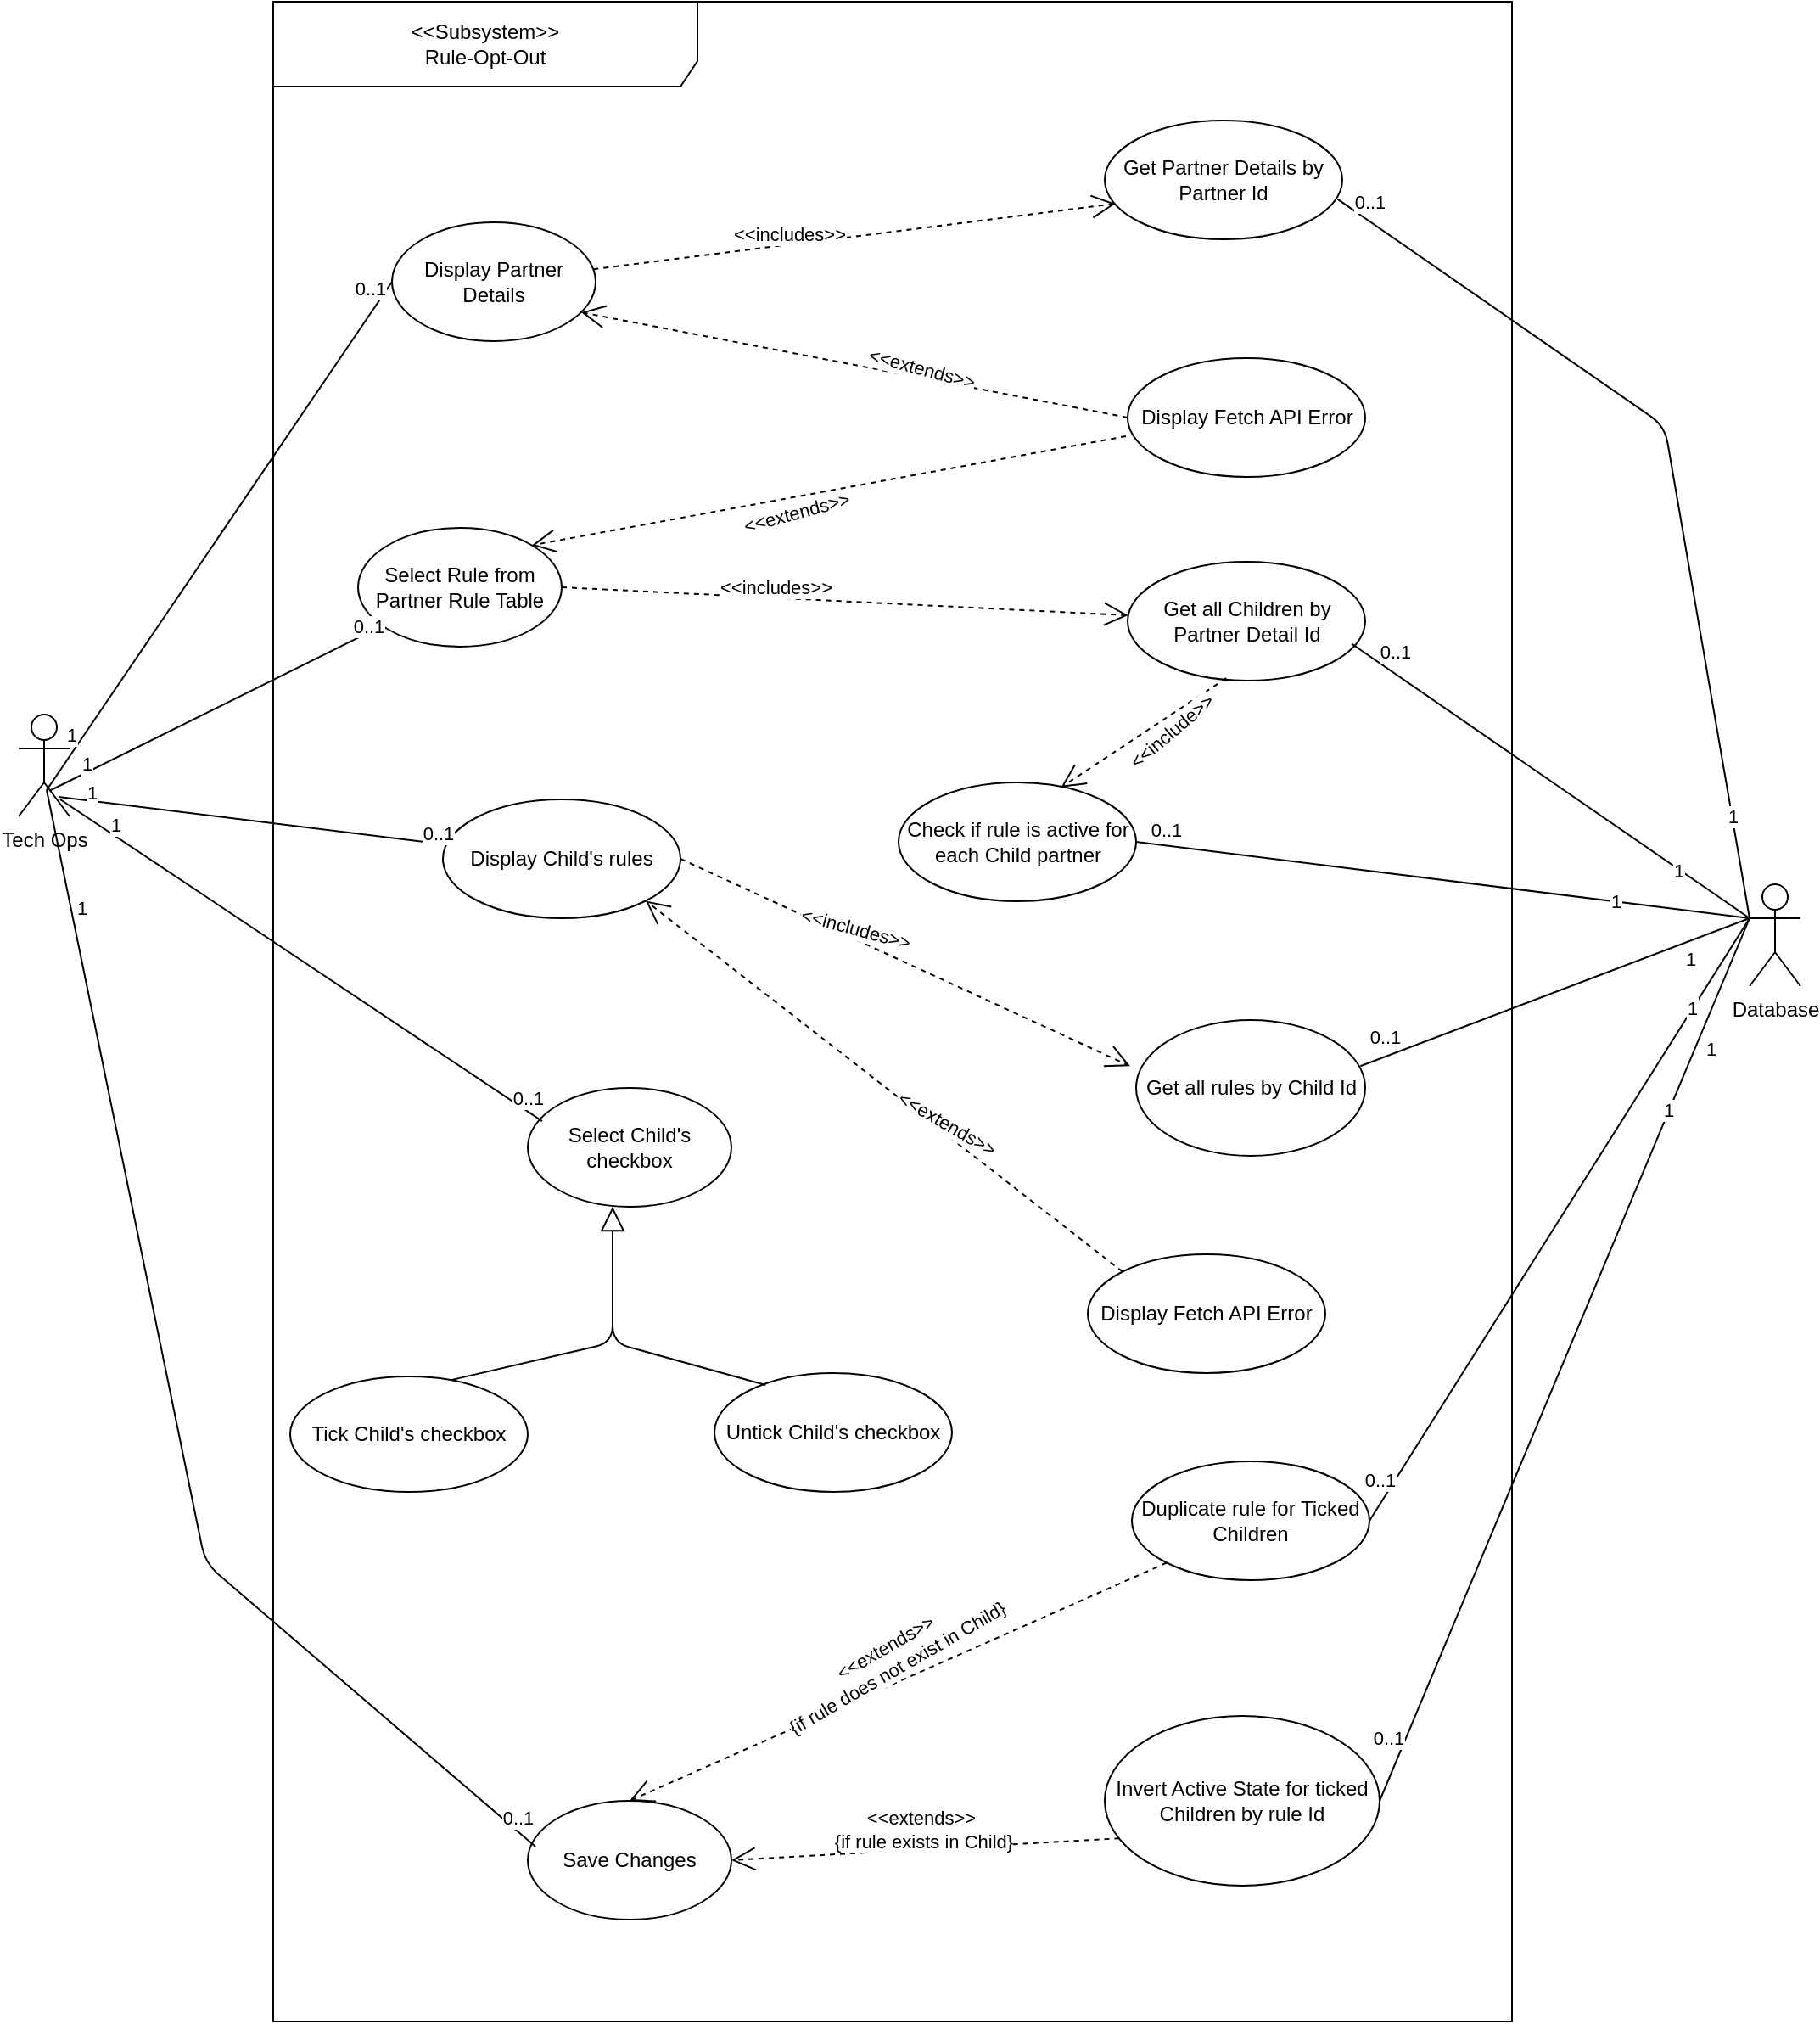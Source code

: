 <mxfile version="13.8.8" type="github">
  <diagram id="Y8OE2I2hK1Na6KAGc6tf" name="Page-1">
    <mxGraphModel dx="2524" dy="609" grid="1" gridSize="10" guides="1" tooltips="1" connect="1" arrows="1" fold="1" page="1" pageScale="1" pageWidth="1654" pageHeight="2336" math="0" shadow="0">
      <root>
        <mxCell id="0" />
        <mxCell id="1" parent="0" />
        <mxCell id="AAG1h3JBsHE02cxiQFRj-1" value="&amp;lt;&amp;lt;Subsystem&amp;gt;&amp;gt;&lt;br&gt;Rule-Opt-Out" style="shape=umlFrame;whiteSpace=wrap;html=1;width=250;height=50;" parent="1" vertex="1">
          <mxGeometry x="-1200" y="360" width="730" height="1190" as="geometry" />
        </mxCell>
        <mxCell id="AAG1h3JBsHE02cxiQFRj-2" value="Tech Ops" style="shape=umlActor;verticalLabelPosition=bottom;verticalAlign=top;html=1;" parent="1" vertex="1">
          <mxGeometry x="-1350" y="780" width="30" height="60" as="geometry" />
        </mxCell>
        <mxCell id="AAG1h3JBsHE02cxiQFRj-3" value="Display Partner Details" style="ellipse;whiteSpace=wrap;html=1;" parent="1" vertex="1">
          <mxGeometry x="-1130" y="490" width="120" height="70" as="geometry" />
        </mxCell>
        <mxCell id="AAG1h3JBsHE02cxiQFRj-4" value="Get Partner Details by Partner Id" style="ellipse;whiteSpace=wrap;html=1;" parent="1" vertex="1">
          <mxGeometry x="-710" y="430" width="140" height="70" as="geometry" />
        </mxCell>
        <mxCell id="AAG1h3JBsHE02cxiQFRj-6" value="Select Rule from Partner Rule Table" style="ellipse;whiteSpace=wrap;html=1;" parent="1" vertex="1">
          <mxGeometry x="-1150" y="670" width="120" height="70" as="geometry" />
        </mxCell>
        <mxCell id="AAG1h3JBsHE02cxiQFRj-7" value="Get all Children by Partner Detail Id" style="ellipse;whiteSpace=wrap;html=1;" parent="1" vertex="1">
          <mxGeometry x="-696.5" y="690" width="140" height="70" as="geometry" />
        </mxCell>
        <mxCell id="AAG1h3JBsHE02cxiQFRj-8" value="Display Child&#39;s rules" style="ellipse;whiteSpace=wrap;html=1;" parent="1" vertex="1">
          <mxGeometry x="-1100" y="830" width="140" height="70" as="geometry" />
        </mxCell>
        <mxCell id="AAG1h3JBsHE02cxiQFRj-9" value="Check if rule is active for each Child partner" style="ellipse;whiteSpace=wrap;html=1;" parent="1" vertex="1">
          <mxGeometry x="-831.5" y="820" width="140" height="70" as="geometry" />
        </mxCell>
        <mxCell id="AAG1h3JBsHE02cxiQFRj-11" value="Select Child&#39;s checkbox" style="ellipse;whiteSpace=wrap;html=1;" parent="1" vertex="1">
          <mxGeometry x="-1050" y="1000" width="120" height="70" as="geometry" />
        </mxCell>
        <mxCell id="AAG1h3JBsHE02cxiQFRj-12" value="Save Changes" style="ellipse;whiteSpace=wrap;html=1;" parent="1" vertex="1">
          <mxGeometry x="-1050" y="1420" width="120" height="70" as="geometry" />
        </mxCell>
        <mxCell id="AAG1h3JBsHE02cxiQFRj-13" value="Invert Active State for ticked Children by rule Id" style="ellipse;whiteSpace=wrap;html=1;" parent="1" vertex="1">
          <mxGeometry x="-710" y="1370" width="162" height="100" as="geometry" />
        </mxCell>
        <mxCell id="f0wVNXhXmvdFokiBNhzK-1" value="Database" style="shape=umlActor;verticalLabelPosition=bottom;verticalAlign=top;html=1;" parent="1" vertex="1">
          <mxGeometry x="-330" y="880" width="30" height="60" as="geometry" />
        </mxCell>
        <mxCell id="f0wVNXhXmvdFokiBNhzK-7" value="" style="endArrow=none;endFill=0;endSize=12;html=1;entryX=0;entryY=0.5;entryDx=0;entryDy=0;exitX=0.55;exitY=0.742;exitDx=0;exitDy=0;exitPerimeter=0;" parent="1" source="AAG1h3JBsHE02cxiQFRj-2" target="AAG1h3JBsHE02cxiQFRj-3" edge="1">
          <mxGeometry width="160" relative="1" as="geometry">
            <mxPoint x="-1250" y="664.5" as="sourcePoint" />
            <mxPoint x="-1090" y="664.5" as="targetPoint" />
          </mxGeometry>
        </mxCell>
        <mxCell id="cYjm4WS57ZkfU_0M4LS9-13" value="1" style="edgeLabel;html=1;align=center;verticalAlign=middle;resizable=0;points=[];" vertex="1" connectable="0" parent="f0wVNXhXmvdFokiBNhzK-7">
          <mxGeometry x="-0.808" y="7" relative="1" as="geometry">
            <mxPoint as="offset" />
          </mxGeometry>
        </mxCell>
        <mxCell id="cYjm4WS57ZkfU_0M4LS9-18" value="0..1" style="edgeLabel;html=1;align=center;verticalAlign=middle;resizable=0;points=[];" vertex="1" connectable="0" parent="f0wVNXhXmvdFokiBNhzK-7">
          <mxGeometry x="0.939" y="9" relative="1" as="geometry">
            <mxPoint as="offset" />
          </mxGeometry>
        </mxCell>
        <mxCell id="f0wVNXhXmvdFokiBNhzK-8" value="" style="endArrow=none;endFill=0;endSize=12;html=1;exitX=0.6;exitY=0.75;exitDx=0;exitDy=0;exitPerimeter=0;" parent="1" source="AAG1h3JBsHE02cxiQFRj-2" target="AAG1h3JBsHE02cxiQFRj-6" edge="1">
          <mxGeometry width="160" relative="1" as="geometry">
            <mxPoint x="-1240" y="660" as="sourcePoint" />
            <mxPoint x="-1070" y="535" as="targetPoint" />
          </mxGeometry>
        </mxCell>
        <mxCell id="cYjm4WS57ZkfU_0M4LS9-14" value="1" style="edgeLabel;html=1;align=center;verticalAlign=middle;resizable=0;points=[];" vertex="1" connectable="0" parent="f0wVNXhXmvdFokiBNhzK-8">
          <mxGeometry x="-0.756" y="5" relative="1" as="geometry">
            <mxPoint as="offset" />
          </mxGeometry>
        </mxCell>
        <mxCell id="cYjm4WS57ZkfU_0M4LS9-26" value="0..1" style="edgeLabel;html=1;align=center;verticalAlign=middle;resizable=0;points=[];" vertex="1" connectable="0" parent="f0wVNXhXmvdFokiBNhzK-8">
          <mxGeometry x="0.924" y="4" relative="1" as="geometry">
            <mxPoint as="offset" />
          </mxGeometry>
        </mxCell>
        <mxCell id="f0wVNXhXmvdFokiBNhzK-9" value="" style="endArrow=none;endFill=0;endSize=12;html=1;exitX=0.783;exitY=0.808;exitDx=0;exitDy=0;exitPerimeter=0;" parent="1" source="AAG1h3JBsHE02cxiQFRj-2" target="AAG1h3JBsHE02cxiQFRj-8" edge="1">
          <mxGeometry width="160" relative="1" as="geometry">
            <mxPoint x="-1250" y="670" as="sourcePoint" />
            <mxPoint x="-1049.33" y="829.784" as="targetPoint" />
          </mxGeometry>
        </mxCell>
        <mxCell id="cYjm4WS57ZkfU_0M4LS9-15" value="1" style="edgeLabel;html=1;align=center;verticalAlign=middle;resizable=0;points=[];" vertex="1" connectable="0" parent="f0wVNXhXmvdFokiBNhzK-9">
          <mxGeometry x="-0.834" y="5" relative="1" as="geometry">
            <mxPoint as="offset" />
          </mxGeometry>
        </mxCell>
        <mxCell id="cYjm4WS57ZkfU_0M4LS9-25" value="0..1" style="edgeLabel;html=1;align=center;verticalAlign=middle;resizable=0;points=[];" vertex="1" connectable="0" parent="f0wVNXhXmvdFokiBNhzK-9">
          <mxGeometry x="0.948" y="6" relative="1" as="geometry">
            <mxPoint as="offset" />
          </mxGeometry>
        </mxCell>
        <mxCell id="f0wVNXhXmvdFokiBNhzK-10" value="" style="endArrow=none;endFill=0;endSize=12;html=1;entryX=0.071;entryY=0.279;entryDx=0;entryDy=0;entryPerimeter=0;exitX=0.817;exitY=0.833;exitDx=0;exitDy=0;exitPerimeter=0;" parent="1" source="AAG1h3JBsHE02cxiQFRj-2" target="AAG1h3JBsHE02cxiQFRj-11" edge="1">
          <mxGeometry width="160" relative="1" as="geometry">
            <mxPoint x="-1250" y="680" as="sourcePoint" />
            <mxPoint x="-1050" y="555" as="targetPoint" />
          </mxGeometry>
        </mxCell>
        <mxCell id="cYjm4WS57ZkfU_0M4LS9-16" value="1" style="edgeLabel;html=1;align=center;verticalAlign=middle;resizable=0;points=[];" vertex="1" connectable="0" parent="f0wVNXhXmvdFokiBNhzK-10">
          <mxGeometry x="-0.794" y="6" relative="1" as="geometry">
            <mxPoint as="offset" />
          </mxGeometry>
        </mxCell>
        <mxCell id="cYjm4WS57ZkfU_0M4LS9-24" value="0..1" style="edgeLabel;html=1;align=center;verticalAlign=middle;resizable=0;points=[];" vertex="1" connectable="0" parent="f0wVNXhXmvdFokiBNhzK-10">
          <mxGeometry x="0.911" y="6" relative="1" as="geometry">
            <mxPoint as="offset" />
          </mxGeometry>
        </mxCell>
        <mxCell id="f0wVNXhXmvdFokiBNhzK-11" value="" style="endArrow=none;endFill=0;endSize=12;html=1;entryX=0.038;entryY=0.386;entryDx=0;entryDy=0;entryPerimeter=0;exitX=0.55;exitY=0.742;exitDx=0;exitDy=0;exitPerimeter=0;" parent="1" source="AAG1h3JBsHE02cxiQFRj-2" target="AAG1h3JBsHE02cxiQFRj-12" edge="1">
          <mxGeometry width="160" relative="1" as="geometry">
            <mxPoint x="-1290" y="800" as="sourcePoint" />
            <mxPoint x="-1090" y="970" as="targetPoint" />
            <Array as="points">
              <mxPoint x="-1240" y="1280" />
            </Array>
          </mxGeometry>
        </mxCell>
        <mxCell id="cYjm4WS57ZkfU_0M4LS9-17" value="1" style="edgeLabel;html=1;align=center;verticalAlign=middle;resizable=0;points=[];" vertex="1" connectable="0" parent="f0wVNXhXmvdFokiBNhzK-11">
          <mxGeometry x="-0.802" y="6" relative="1" as="geometry">
            <mxPoint as="offset" />
          </mxGeometry>
        </mxCell>
        <mxCell id="cYjm4WS57ZkfU_0M4LS9-23" value="0..1" style="edgeLabel;html=1;align=center;verticalAlign=middle;resizable=0;points=[];" vertex="1" connectable="0" parent="f0wVNXhXmvdFokiBNhzK-11">
          <mxGeometry x="0.943" y="7" relative="1" as="geometry">
            <mxPoint y="1" as="offset" />
          </mxGeometry>
        </mxCell>
        <mxCell id="f0wVNXhXmvdFokiBNhzK-13" value="" style="endArrow=open;endFill=1;endSize=12;html=1;entryX=0.046;entryY=0.7;entryDx=0;entryDy=0;entryPerimeter=0;dashed=1;" parent="1" target="AAG1h3JBsHE02cxiQFRj-4" edge="1" source="AAG1h3JBsHE02cxiQFRj-3">
          <mxGeometry width="160" relative="1" as="geometry">
            <mxPoint x="-960" y="524.5" as="sourcePoint" />
            <mxPoint x="-800" y="524.5" as="targetPoint" />
          </mxGeometry>
        </mxCell>
        <mxCell id="f0wVNXhXmvdFokiBNhzK-14" value="&amp;lt;&amp;lt;includes&amp;gt;&amp;gt;" style="edgeLabel;html=1;align=center;verticalAlign=middle;resizable=0;points=[];rotation=0;" parent="f0wVNXhXmvdFokiBNhzK-13" vertex="1" connectable="0">
          <mxGeometry x="-0.245" y="7" relative="1" as="geometry">
            <mxPoint y="1" as="offset" />
          </mxGeometry>
        </mxCell>
        <mxCell id="f0wVNXhXmvdFokiBNhzK-15" value="" style="endArrow=open;endFill=1;endSize=12;html=1;dashed=1;exitX=1;exitY=0.5;exitDx=0;exitDy=0;" parent="1" source="AAG1h3JBsHE02cxiQFRj-6" target="AAG1h3JBsHE02cxiQFRj-7" edge="1">
          <mxGeometry width="160" relative="1" as="geometry">
            <mxPoint x="-960" y="655.5" as="sourcePoint" />
            <mxPoint x="-783.56" y="610" as="targetPoint" />
          </mxGeometry>
        </mxCell>
        <mxCell id="f0wVNXhXmvdFokiBNhzK-16" value="&amp;lt;&amp;lt;includes&amp;gt;&amp;gt;" style="edgeLabel;html=1;align=center;verticalAlign=middle;resizable=0;points=[];rotation=0;" parent="f0wVNXhXmvdFokiBNhzK-15" vertex="1" connectable="0">
          <mxGeometry x="-0.245" y="7" relative="1" as="geometry">
            <mxPoint y="1" as="offset" />
          </mxGeometry>
        </mxCell>
        <mxCell id="f0wVNXhXmvdFokiBNhzK-17" value="Display Fetch API Error" style="ellipse;whiteSpace=wrap;html=1;" parent="1" vertex="1">
          <mxGeometry x="-696.5" y="570" width="140" height="70" as="geometry" />
        </mxCell>
        <mxCell id="f0wVNXhXmvdFokiBNhzK-18" value="" style="endArrow=open;endFill=1;endSize=12;html=1;entryX=0.929;entryY=0.757;entryDx=0;entryDy=0;entryPerimeter=0;dashed=1;exitX=0;exitY=0.5;exitDx=0;exitDy=0;" parent="1" source="f0wVNXhXmvdFokiBNhzK-17" target="AAG1h3JBsHE02cxiQFRj-3" edge="1">
          <mxGeometry width="160" relative="1" as="geometry">
            <mxPoint x="-940" y="565.5" as="sourcePoint" />
            <mxPoint x="-703.56" y="500" as="targetPoint" />
          </mxGeometry>
        </mxCell>
        <mxCell id="f0wVNXhXmvdFokiBNhzK-20" value="&amp;lt;&amp;lt;extends&amp;gt;&amp;gt;" style="edgeLabel;html=1;align=center;verticalAlign=middle;resizable=0;points=[];rotation=15;" parent="f0wVNXhXmvdFokiBNhzK-18" vertex="1" connectable="0">
          <mxGeometry x="-0.238" y="-6" relative="1" as="geometry">
            <mxPoint as="offset" />
          </mxGeometry>
        </mxCell>
        <mxCell id="f0wVNXhXmvdFokiBNhzK-21" value="" style="endArrow=open;endFill=1;endSize=12;html=1;entryX=1;entryY=0;entryDx=0;entryDy=0;dashed=1;exitX=-0.007;exitY=0.657;exitDx=0;exitDy=0;exitPerimeter=0;" parent="1" source="f0wVNXhXmvdFokiBNhzK-17" target="AAG1h3JBsHE02cxiQFRj-6" edge="1">
          <mxGeometry width="160" relative="1" as="geometry">
            <mxPoint x="-780" y="585" as="sourcePoint" />
            <mxPoint x="-958.52" y="552.99" as="targetPoint" />
          </mxGeometry>
        </mxCell>
        <mxCell id="f0wVNXhXmvdFokiBNhzK-22" value="&amp;lt;&amp;lt;extends&amp;gt;&amp;gt;" style="edgeLabel;html=1;align=center;verticalAlign=middle;resizable=0;points=[];rotation=-15;" parent="f0wVNXhXmvdFokiBNhzK-21" vertex="1" connectable="0">
          <mxGeometry x="-0.238" y="-6" relative="1" as="geometry">
            <mxPoint x="-60.23" y="25.98" as="offset" />
          </mxGeometry>
        </mxCell>
        <mxCell id="x87mlo7bCjJ_3I-Y6eXt-4" value="" style="endArrow=none;endFill=0;endSize=12;html=1;entryX=0.943;entryY=0.69;entryDx=0;entryDy=0;entryPerimeter=0;exitX=0;exitY=0.333;exitDx=0;exitDy=0;exitPerimeter=0;" parent="1" source="f0wVNXhXmvdFokiBNhzK-1" target="AAG1h3JBsHE02cxiQFRj-7" edge="1">
          <mxGeometry width="160" relative="1" as="geometry">
            <mxPoint x="-120" y="950" as="sourcePoint" />
            <mxPoint x="-820" y="810" as="targetPoint" />
          </mxGeometry>
        </mxCell>
        <mxCell id="cYjm4WS57ZkfU_0M4LS9-30" value="1" style="edgeLabel;html=1;align=center;verticalAlign=middle;resizable=0;points=[];" vertex="1" connectable="0" parent="x87mlo7bCjJ_3I-Y6eXt-4">
          <mxGeometry x="-0.668" y="6" relative="1" as="geometry">
            <mxPoint y="-6.5" as="offset" />
          </mxGeometry>
        </mxCell>
        <mxCell id="cYjm4WS57ZkfU_0M4LS9-51" value="0..1" style="edgeLabel;html=1;align=center;verticalAlign=middle;resizable=0;points=[];" vertex="1" connectable="0" parent="x87mlo7bCjJ_3I-Y6eXt-4">
          <mxGeometry x="0.842" y="-10" relative="1" as="geometry">
            <mxPoint x="1" as="offset" />
          </mxGeometry>
        </mxCell>
        <mxCell id="x87mlo7bCjJ_3I-Y6eXt-5" value="" style="endArrow=open;endFill=1;endSize=12;html=1;entryX=0.684;entryY=0.041;entryDx=0;entryDy=0;dashed=1;exitX=0.415;exitY=0.98;exitDx=0;exitDy=0;exitPerimeter=0;entryPerimeter=0;" parent="1" source="AAG1h3JBsHE02cxiQFRj-7" target="AAG1h3JBsHE02cxiQFRj-9" edge="1">
          <mxGeometry width="160" relative="1" as="geometry">
            <mxPoint x="-991.12" y="718.8" as="sourcePoint" />
            <mxPoint x="-760" y="745" as="targetPoint" />
          </mxGeometry>
        </mxCell>
        <mxCell id="x87mlo7bCjJ_3I-Y6eXt-6" value="&amp;lt;&amp;lt;include&amp;gt;&amp;gt;" style="edgeLabel;html=1;align=center;verticalAlign=middle;resizable=0;points=[];rotation=-40;" parent="x87mlo7bCjJ_3I-Y6eXt-5" vertex="1" connectable="0">
          <mxGeometry x="-0.245" y="7" relative="1" as="geometry">
            <mxPoint y="1" as="offset" />
          </mxGeometry>
        </mxCell>
        <mxCell id="x87mlo7bCjJ_3I-Y6eXt-7" value="" style="endArrow=none;endFill=0;endSize=12;html=1;exitX=0;exitY=0.333;exitDx=0;exitDy=0;exitPerimeter=0;entryX=0.979;entryY=0.339;entryDx=0;entryDy=0;entryPerimeter=0;" parent="1" source="f0wVNXhXmvdFokiBNhzK-1" target="cYjm4WS57ZkfU_0M4LS9-36" edge="1">
          <mxGeometry width="160" relative="1" as="geometry">
            <mxPoint x="-245" y="785" as="sourcePoint" />
            <mxPoint x="-900" y="945" as="targetPoint" />
            <Array as="points" />
          </mxGeometry>
        </mxCell>
        <mxCell id="cYjm4WS57ZkfU_0M4LS9-53" value="0..1" style="edgeLabel;html=1;align=center;verticalAlign=middle;resizable=0;points=[];" vertex="1" connectable="0" parent="x87mlo7bCjJ_3I-Y6eXt-7">
          <mxGeometry x="0.85" y="-12" relative="1" as="geometry">
            <mxPoint x="1" as="offset" />
          </mxGeometry>
        </mxCell>
        <mxCell id="x87mlo7bCjJ_3I-Y6eXt-8" value="Display Fetch API Error" style="ellipse;whiteSpace=wrap;html=1;" parent="1" vertex="1">
          <mxGeometry x="-720" y="1098" width="140" height="70" as="geometry" />
        </mxCell>
        <mxCell id="x87mlo7bCjJ_3I-Y6eXt-9" value="" style="endArrow=open;endFill=1;endSize=12;html=1;dashed=1;exitX=0;exitY=0;exitDx=0;exitDy=0;entryX=1;entryY=1;entryDx=0;entryDy=0;" parent="1" source="x87mlo7bCjJ_3I-Y6eXt-8" target="AAG1h3JBsHE02cxiQFRj-8" edge="1">
          <mxGeometry width="160" relative="1" as="geometry">
            <mxPoint x="-780" y="962.01" as="sourcePoint" />
            <mxPoint x="-910" y="963" as="targetPoint" />
          </mxGeometry>
        </mxCell>
        <mxCell id="x87mlo7bCjJ_3I-Y6eXt-10" value="&amp;lt;&amp;lt;extends&amp;gt;&amp;gt;" style="edgeLabel;html=1;align=center;verticalAlign=middle;resizable=0;points=[];rotation=30;" parent="x87mlo7bCjJ_3I-Y6eXt-9" vertex="1" connectable="0">
          <mxGeometry x="-0.238" y="-6" relative="1" as="geometry">
            <mxPoint as="offset" />
          </mxGeometry>
        </mxCell>
        <mxCell id="x87mlo7bCjJ_3I-Y6eXt-17" value="" style="endArrow=none;endFill=0;endSize=12;html=1;entryX=1;entryY=0.5;entryDx=0;entryDy=0;exitX=0;exitY=0.333;exitDx=0;exitDy=0;exitPerimeter=0;" parent="1" source="f0wVNXhXmvdFokiBNhzK-1" target="AAG1h3JBsHE02cxiQFRj-13" edge="1">
          <mxGeometry width="160" relative="1" as="geometry">
            <mxPoint x="-330" y="900" as="sourcePoint" />
            <mxPoint x="-902.18" y="1059.98" as="targetPoint" />
            <Array as="points" />
          </mxGeometry>
        </mxCell>
        <mxCell id="cYjm4WS57ZkfU_0M4LS9-46" value="1" style="edgeLabel;html=1;align=center;verticalAlign=middle;resizable=0;points=[];" vertex="1" connectable="0" parent="x87mlo7bCjJ_3I-Y6eXt-17">
          <mxGeometry x="-0.566" y="-1" relative="1" as="geometry">
            <mxPoint as="offset" />
          </mxGeometry>
        </mxCell>
        <mxCell id="cYjm4WS57ZkfU_0M4LS9-47" value="1" style="edgeLabel;html=1;align=center;verticalAlign=middle;resizable=0;points=[];" vertex="1" connectable="0" parent="x87mlo7bCjJ_3I-Y6eXt-17">
          <mxGeometry x="-0.716" y="8" relative="1" as="geometry">
            <mxPoint as="offset" />
          </mxGeometry>
        </mxCell>
        <mxCell id="cYjm4WS57ZkfU_0M4LS9-55" value="0..1" style="edgeLabel;html=1;align=center;verticalAlign=middle;resizable=0;points=[];" vertex="1" connectable="0" parent="x87mlo7bCjJ_3I-Y6eXt-17">
          <mxGeometry x="0.873" y="-10" relative="1" as="geometry">
            <mxPoint as="offset" />
          </mxGeometry>
        </mxCell>
        <mxCell id="x87mlo7bCjJ_3I-Y6eXt-18" value="" style="endArrow=none;endFill=0;endSize=12;html=1;exitX=0;exitY=0.333;exitDx=0;exitDy=0;exitPerimeter=0;entryX=1;entryY=0.5;entryDx=0;entryDy=0;" parent="1" source="f0wVNXhXmvdFokiBNhzK-1" target="AAG1h3JBsHE02cxiQFRj-9" edge="1">
          <mxGeometry width="160" relative="1" as="geometry">
            <mxPoint x="-196.34" y="860.86" as="sourcePoint" />
            <mxPoint x="-902.18" y="1059.98" as="targetPoint" />
            <Array as="points" />
          </mxGeometry>
        </mxCell>
        <mxCell id="cYjm4WS57ZkfU_0M4LS9-31" value="1" style="edgeLabel;html=1;align=center;verticalAlign=middle;resizable=0;points=[];" vertex="1" connectable="0" parent="x87mlo7bCjJ_3I-Y6eXt-18">
          <mxGeometry x="-0.394" y="3" relative="1" as="geometry">
            <mxPoint x="31.16" y="0.65" as="offset" />
          </mxGeometry>
        </mxCell>
        <mxCell id="cYjm4WS57ZkfU_0M4LS9-52" value="0..1" style="edgeLabel;html=1;align=center;verticalAlign=middle;resizable=0;points=[];" vertex="1" connectable="0" parent="x87mlo7bCjJ_3I-Y6eXt-18">
          <mxGeometry x="0.91" y="-9" relative="1" as="geometry">
            <mxPoint as="offset" />
          </mxGeometry>
        </mxCell>
        <mxCell id="cYjm4WS57ZkfU_0M4LS9-1" value="Duplicate rule for Ticked Children" style="ellipse;whiteSpace=wrap;html=1;" vertex="1" parent="1">
          <mxGeometry x="-694" y="1220" width="140" height="70" as="geometry" />
        </mxCell>
        <mxCell id="cYjm4WS57ZkfU_0M4LS9-6" value="" style="endArrow=open;endFill=1;endSize=12;html=1;entryX=0.5;entryY=0;entryDx=0;entryDy=0;dashed=1;exitX=0;exitY=1;exitDx=0;exitDy=0;" edge="1" parent="1" source="cYjm4WS57ZkfU_0M4LS9-1" target="AAG1h3JBsHE02cxiQFRj-12">
          <mxGeometry width="160" relative="1" as="geometry">
            <mxPoint x="-751.139" y="1246.274" as="sourcePoint" />
            <mxPoint x="-1030" y="1180" as="targetPoint" />
          </mxGeometry>
        </mxCell>
        <mxCell id="cYjm4WS57ZkfU_0M4LS9-7" value="&amp;lt;&amp;lt;extends&amp;gt;&amp;gt;&lt;br&gt;{if rule does not exist in Child}" style="edgeLabel;html=1;align=center;verticalAlign=middle;resizable=0;points=[];rotation=-30;" vertex="1" connectable="0" parent="cYjm4WS57ZkfU_0M4LS9-6">
          <mxGeometry x="-0.238" y="-6" relative="1" as="geometry">
            <mxPoint x="-40.2" y="8.3" as="offset" />
          </mxGeometry>
        </mxCell>
        <mxCell id="cYjm4WS57ZkfU_0M4LS9-8" value="" style="endArrow=open;endFill=1;endSize=12;html=1;entryX=1;entryY=0.5;entryDx=0;entryDy=0;dashed=1;exitX=0.054;exitY=0.721;exitDx=0;exitDy=0;exitPerimeter=0;" edge="1" parent="1" source="AAG1h3JBsHE02cxiQFRj-13" target="AAG1h3JBsHE02cxiQFRj-12">
          <mxGeometry width="160" relative="1" as="geometry">
            <mxPoint x="-749.919" y="1209.536" as="sourcePoint" />
            <mxPoint x="-930" y="1400" as="targetPoint" />
          </mxGeometry>
        </mxCell>
        <mxCell id="cYjm4WS57ZkfU_0M4LS9-10" value="&amp;lt;&amp;lt;extends&amp;gt;&amp;gt;&amp;nbsp;&lt;br&gt;{if rule exists in Child}" style="edgeLabel;html=1;align=center;verticalAlign=middle;resizable=0;points=[];rotation=0;" vertex="1" connectable="0" parent="cYjm4WS57ZkfU_0M4LS9-8">
          <mxGeometry x="-0.148" y="-6" relative="1" as="geometry">
            <mxPoint x="-17.98" y="-4.63" as="offset" />
          </mxGeometry>
        </mxCell>
        <mxCell id="cYjm4WS57ZkfU_0M4LS9-11" value="" style="endArrow=none;endFill=0;endSize=12;html=1;entryX=1;entryY=0.5;entryDx=0;entryDy=0;exitX=0;exitY=0.333;exitDx=0;exitDy=0;exitPerimeter=0;" edge="1" parent="1" source="f0wVNXhXmvdFokiBNhzK-1" target="cYjm4WS57ZkfU_0M4LS9-1">
          <mxGeometry width="160" relative="1" as="geometry">
            <mxPoint x="-340" y="910" as="sourcePoint" />
            <mxPoint x="-498.0" y="1320" as="targetPoint" />
            <Array as="points" />
          </mxGeometry>
        </mxCell>
        <mxCell id="cYjm4WS57ZkfU_0M4LS9-33" value="1" style="edgeLabel;html=1;align=center;verticalAlign=middle;resizable=0;points=[];" vertex="1" connectable="0" parent="cYjm4WS57ZkfU_0M4LS9-11">
          <mxGeometry x="-0.719" y="8" relative="1" as="geometry">
            <mxPoint x="-10.5" y="-30.11" as="offset" />
          </mxGeometry>
        </mxCell>
        <mxCell id="cYjm4WS57ZkfU_0M4LS9-48" value="1" style="edgeLabel;html=1;align=center;verticalAlign=middle;resizable=0;points=[];" vertex="1" connectable="0" parent="cYjm4WS57ZkfU_0M4LS9-11">
          <mxGeometry x="-0.698" y="-1" relative="1" as="geometry">
            <mxPoint as="offset" />
          </mxGeometry>
        </mxCell>
        <mxCell id="cYjm4WS57ZkfU_0M4LS9-54" value="0..1" style="edgeLabel;html=1;align=center;verticalAlign=middle;resizable=0;points=[];" vertex="1" connectable="0" parent="cYjm4WS57ZkfU_0M4LS9-11">
          <mxGeometry x="0.888" y="-9" relative="1" as="geometry">
            <mxPoint x="1" as="offset" />
          </mxGeometry>
        </mxCell>
        <mxCell id="cYjm4WS57ZkfU_0M4LS9-12" value="" style="endArrow=none;endFill=0;endSize=12;html=1;entryX=0.98;entryY=0.662;entryDx=0;entryDy=0;entryPerimeter=0;exitX=0;exitY=0.333;exitDx=0;exitDy=0;exitPerimeter=0;" edge="1" parent="1" source="f0wVNXhXmvdFokiBNhzK-1" target="AAG1h3JBsHE02cxiQFRj-4">
          <mxGeometry width="160" relative="1" as="geometry">
            <mxPoint x="-120" y="940" as="sourcePoint" />
            <mxPoint x="-470" y="490.0" as="targetPoint" />
            <Array as="points">
              <mxPoint x="-380" y="610" />
            </Array>
          </mxGeometry>
        </mxCell>
        <mxCell id="cYjm4WS57ZkfU_0M4LS9-28" value="1" style="edgeLabel;html=1;align=center;verticalAlign=middle;resizable=0;points=[];" vertex="1" connectable="0" parent="cYjm4WS57ZkfU_0M4LS9-12">
          <mxGeometry x="-0.836" y="-9" relative="1" as="geometry">
            <mxPoint x="-11.49" y="-15.67" as="offset" />
          </mxGeometry>
        </mxCell>
        <mxCell id="cYjm4WS57ZkfU_0M4LS9-50" value="0..1" style="edgeLabel;html=1;align=center;verticalAlign=middle;resizable=0;points=[];" vertex="1" connectable="0" parent="cYjm4WS57ZkfU_0M4LS9-12">
          <mxGeometry x="0.936" y="-10" relative="1" as="geometry">
            <mxPoint x="-1" as="offset" />
          </mxGeometry>
        </mxCell>
        <mxCell id="cYjm4WS57ZkfU_0M4LS9-36" value="Get all rules by Child Id" style="ellipse;whiteSpace=wrap;html=1;" vertex="1" parent="1">
          <mxGeometry x="-691.5" y="960" width="135" height="80" as="geometry" />
        </mxCell>
        <mxCell id="cYjm4WS57ZkfU_0M4LS9-39" value="" style="endArrow=open;endFill=1;endSize=12;html=1;entryX=-0.026;entryY=0.339;entryDx=0;entryDy=0;dashed=1;entryPerimeter=0;exitX=1;exitY=0.5;exitDx=0;exitDy=0;" edge="1" parent="1" source="AAG1h3JBsHE02cxiQFRj-8" target="cYjm4WS57ZkfU_0M4LS9-36">
          <mxGeometry width="160" relative="1" as="geometry">
            <mxPoint x="-870" y="957" as="sourcePoint" />
            <mxPoint x="-712.865" y="955.508" as="targetPoint" />
          </mxGeometry>
        </mxCell>
        <mxCell id="cYjm4WS57ZkfU_0M4LS9-40" value="&amp;lt;&amp;lt;includes&amp;gt;&amp;gt;" style="edgeLabel;html=1;align=center;verticalAlign=middle;resizable=0;points=[];rotation=15;" vertex="1" connectable="0" parent="cYjm4WS57ZkfU_0M4LS9-39">
          <mxGeometry x="-0.245" y="7" relative="1" as="geometry">
            <mxPoint y="1" as="offset" />
          </mxGeometry>
        </mxCell>
        <mxCell id="cYjm4WS57ZkfU_0M4LS9-56" value="Tick Child&#39;s checkbox" style="ellipse;whiteSpace=wrap;html=1;" vertex="1" parent="1">
          <mxGeometry x="-1190" y="1170" width="140" height="68" as="geometry" />
        </mxCell>
        <mxCell id="cYjm4WS57ZkfU_0M4LS9-57" value="Untick Child&#39;s checkbox" style="ellipse;whiteSpace=wrap;html=1;" vertex="1" parent="1">
          <mxGeometry x="-940" y="1168" width="140" height="70" as="geometry" />
        </mxCell>
        <mxCell id="cYjm4WS57ZkfU_0M4LS9-58" value="" style="endArrow=block;endFill=0;endSize=12;html=1;exitX=0.674;exitY=0.032;exitDx=0;exitDy=0;exitPerimeter=0;" edge="1" parent="1" source="cYjm4WS57ZkfU_0M4LS9-56">
          <mxGeometry width="160" relative="1" as="geometry">
            <mxPoint x="-1090" y="1168" as="sourcePoint" />
            <mxPoint x="-1000" y="1070" as="targetPoint" />
            <Array as="points">
              <mxPoint x="-1000" y="1150" />
            </Array>
          </mxGeometry>
        </mxCell>
        <mxCell id="cYjm4WS57ZkfU_0M4LS9-59" value="" style="endArrow=none;endFill=0;endSize=12;html=1;exitX=0.215;exitY=0.1;exitDx=0;exitDy=0;exitPerimeter=0;" edge="1" parent="1" source="cYjm4WS57ZkfU_0M4LS9-57">
          <mxGeometry width="160" relative="1" as="geometry">
            <mxPoint x="-1100" y="1178" as="sourcePoint" />
            <mxPoint x="-1000" y="1090" as="targetPoint" />
            <Array as="points">
              <mxPoint x="-1000" y="1150" />
            </Array>
          </mxGeometry>
        </mxCell>
      </root>
    </mxGraphModel>
  </diagram>
</mxfile>
